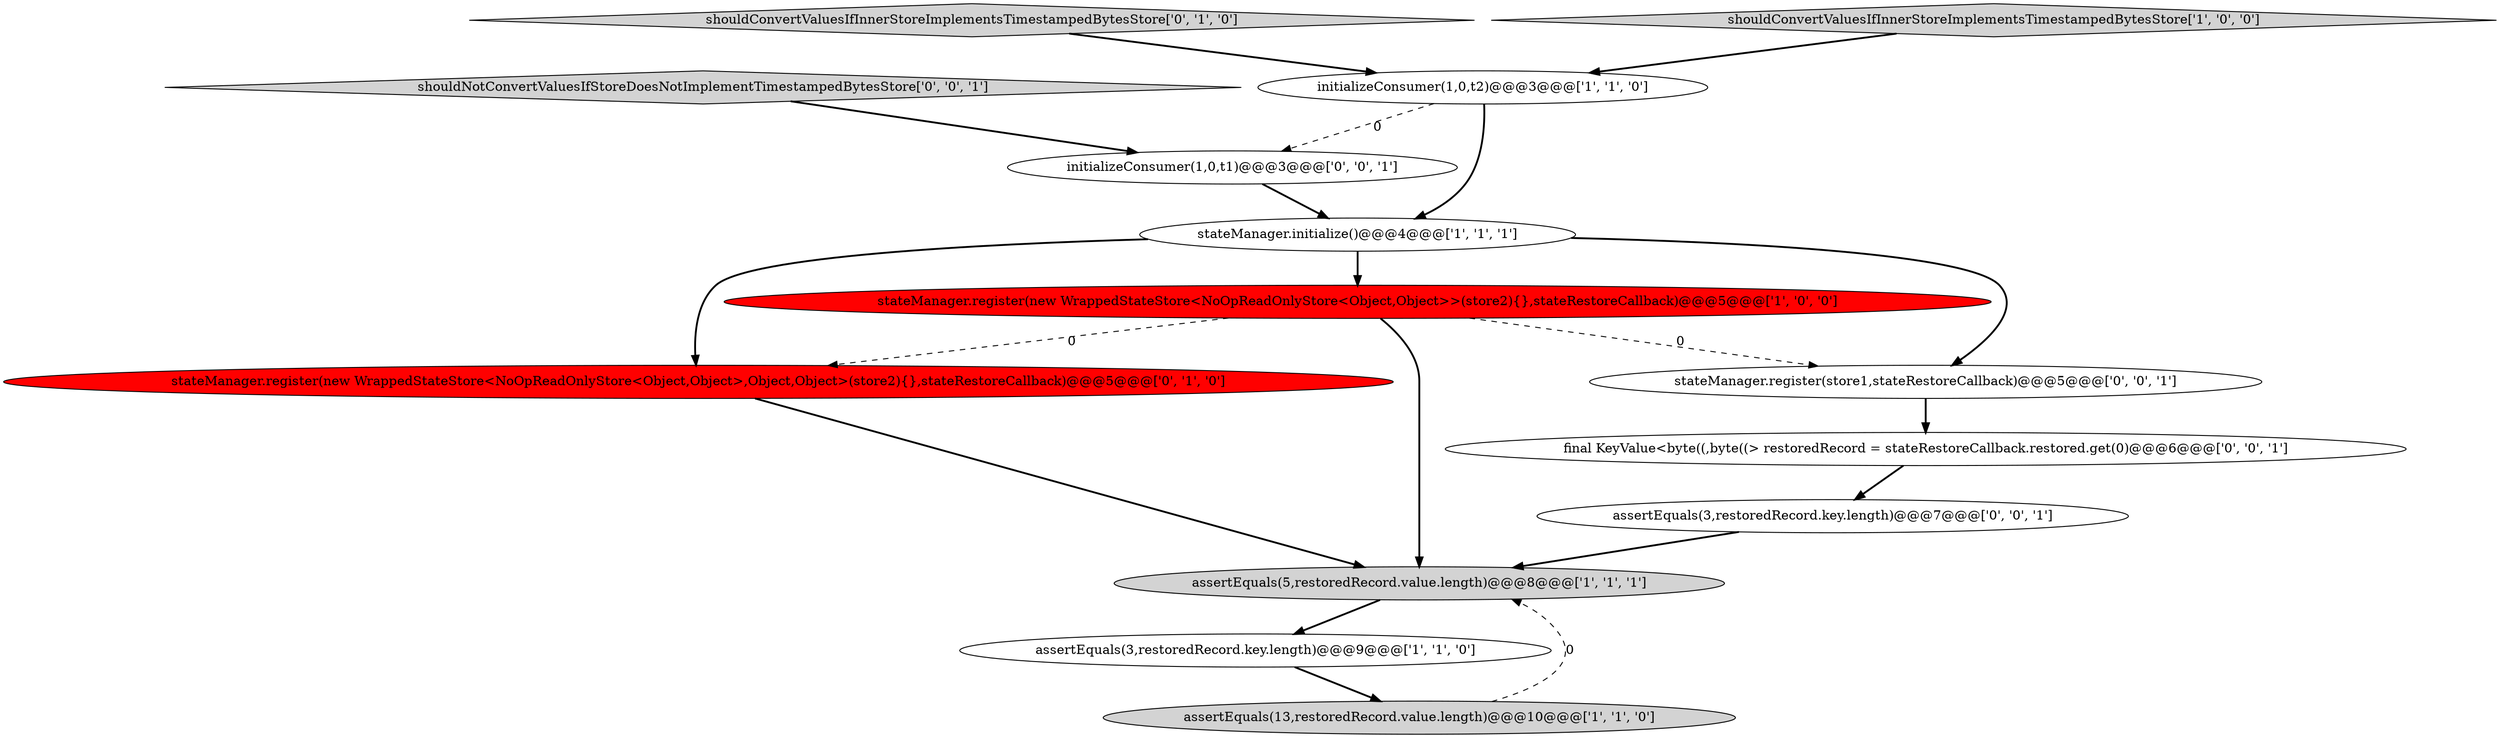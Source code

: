 digraph {
8 [style = filled, label = "stateManager.register(new WrappedStateStore<NoOpReadOnlyStore<Object,Object>,Object,Object>(store2){},stateRestoreCallback)@@@5@@@['0', '1', '0']", fillcolor = red, shape = ellipse image = "AAA1AAABBB2BBB"];
7 [style = filled, label = "shouldConvertValuesIfInnerStoreImplementsTimestampedBytesStore['0', '1', '0']", fillcolor = lightgray, shape = diamond image = "AAA0AAABBB2BBB"];
1 [style = filled, label = "stateManager.register(new WrappedStateStore<NoOpReadOnlyStore<Object,Object>>(store2){},stateRestoreCallback)@@@5@@@['1', '0', '0']", fillcolor = red, shape = ellipse image = "AAA1AAABBB1BBB"];
11 [style = filled, label = "initializeConsumer(1,0,t1)@@@3@@@['0', '0', '1']", fillcolor = white, shape = ellipse image = "AAA0AAABBB3BBB"];
9 [style = filled, label = "final KeyValue<byte((,byte((> restoredRecord = stateRestoreCallback.restored.get(0)@@@6@@@['0', '0', '1']", fillcolor = white, shape = ellipse image = "AAA0AAABBB3BBB"];
13 [style = filled, label = "shouldNotConvertValuesIfStoreDoesNotImplementTimestampedBytesStore['0', '0', '1']", fillcolor = lightgray, shape = diamond image = "AAA0AAABBB3BBB"];
5 [style = filled, label = "assertEquals(3,restoredRecord.key.length)@@@9@@@['1', '1', '0']", fillcolor = white, shape = ellipse image = "AAA0AAABBB1BBB"];
4 [style = filled, label = "assertEquals(5,restoredRecord.value.length)@@@8@@@['1', '1', '1']", fillcolor = lightgray, shape = ellipse image = "AAA0AAABBB1BBB"];
10 [style = filled, label = "assertEquals(3,restoredRecord.key.length)@@@7@@@['0', '0', '1']", fillcolor = white, shape = ellipse image = "AAA0AAABBB3BBB"];
2 [style = filled, label = "shouldConvertValuesIfInnerStoreImplementsTimestampedBytesStore['1', '0', '0']", fillcolor = lightgray, shape = diamond image = "AAA0AAABBB1BBB"];
6 [style = filled, label = "assertEquals(13,restoredRecord.value.length)@@@10@@@['1', '1', '0']", fillcolor = lightgray, shape = ellipse image = "AAA0AAABBB1BBB"];
12 [style = filled, label = "stateManager.register(store1,stateRestoreCallback)@@@5@@@['0', '0', '1']", fillcolor = white, shape = ellipse image = "AAA0AAABBB3BBB"];
3 [style = filled, label = "stateManager.initialize()@@@4@@@['1', '1', '1']", fillcolor = white, shape = ellipse image = "AAA0AAABBB1BBB"];
0 [style = filled, label = "initializeConsumer(1,0,t2)@@@3@@@['1', '1', '0']", fillcolor = white, shape = ellipse image = "AAA0AAABBB1BBB"];
0->3 [style = bold, label=""];
1->12 [style = dashed, label="0"];
1->8 [style = dashed, label="0"];
1->4 [style = bold, label=""];
2->0 [style = bold, label=""];
7->0 [style = bold, label=""];
0->11 [style = dashed, label="0"];
8->4 [style = bold, label=""];
5->6 [style = bold, label=""];
3->12 [style = bold, label=""];
3->1 [style = bold, label=""];
9->10 [style = bold, label=""];
11->3 [style = bold, label=""];
12->9 [style = bold, label=""];
4->5 [style = bold, label=""];
13->11 [style = bold, label=""];
3->8 [style = bold, label=""];
6->4 [style = dashed, label="0"];
10->4 [style = bold, label=""];
}
